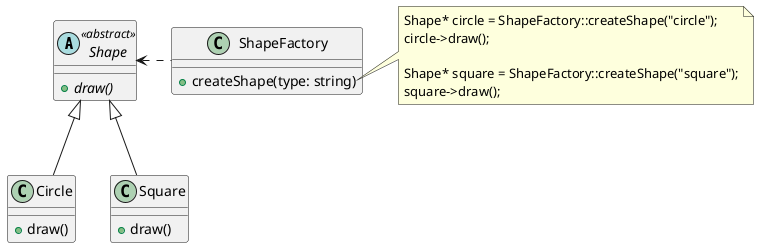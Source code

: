 @startuml
abstract class Shape <<abstract>> {
  + {abstract} draw()
}

class Circle {
  + draw()
}

class Square {
  + draw()
}

Shape <|-- Circle
Shape <|-- Square


class ShapeFactory {
  +createShape(type: string)
}

ShapeFactory -left..> Shape

note right of ShapeFactory::createShape
  Shape* circle = ShapeFactory::createShape("circle");
  circle->draw();

  Shape* square = ShapeFactory::createShape("square");
  square->draw();
end note

@enduml